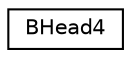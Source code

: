 digraph G
{
  edge [fontname="Helvetica",fontsize="10",labelfontname="Helvetica",labelfontsize="10"];
  node [fontname="Helvetica",fontsize="10",shape=record];
  rankdir=LR;
  Node1 [label="BHead4",height=0.2,width=0.4,color="black", fillcolor="white", style="filled",URL="$d5/dfb/structBHead4.html"];
}
